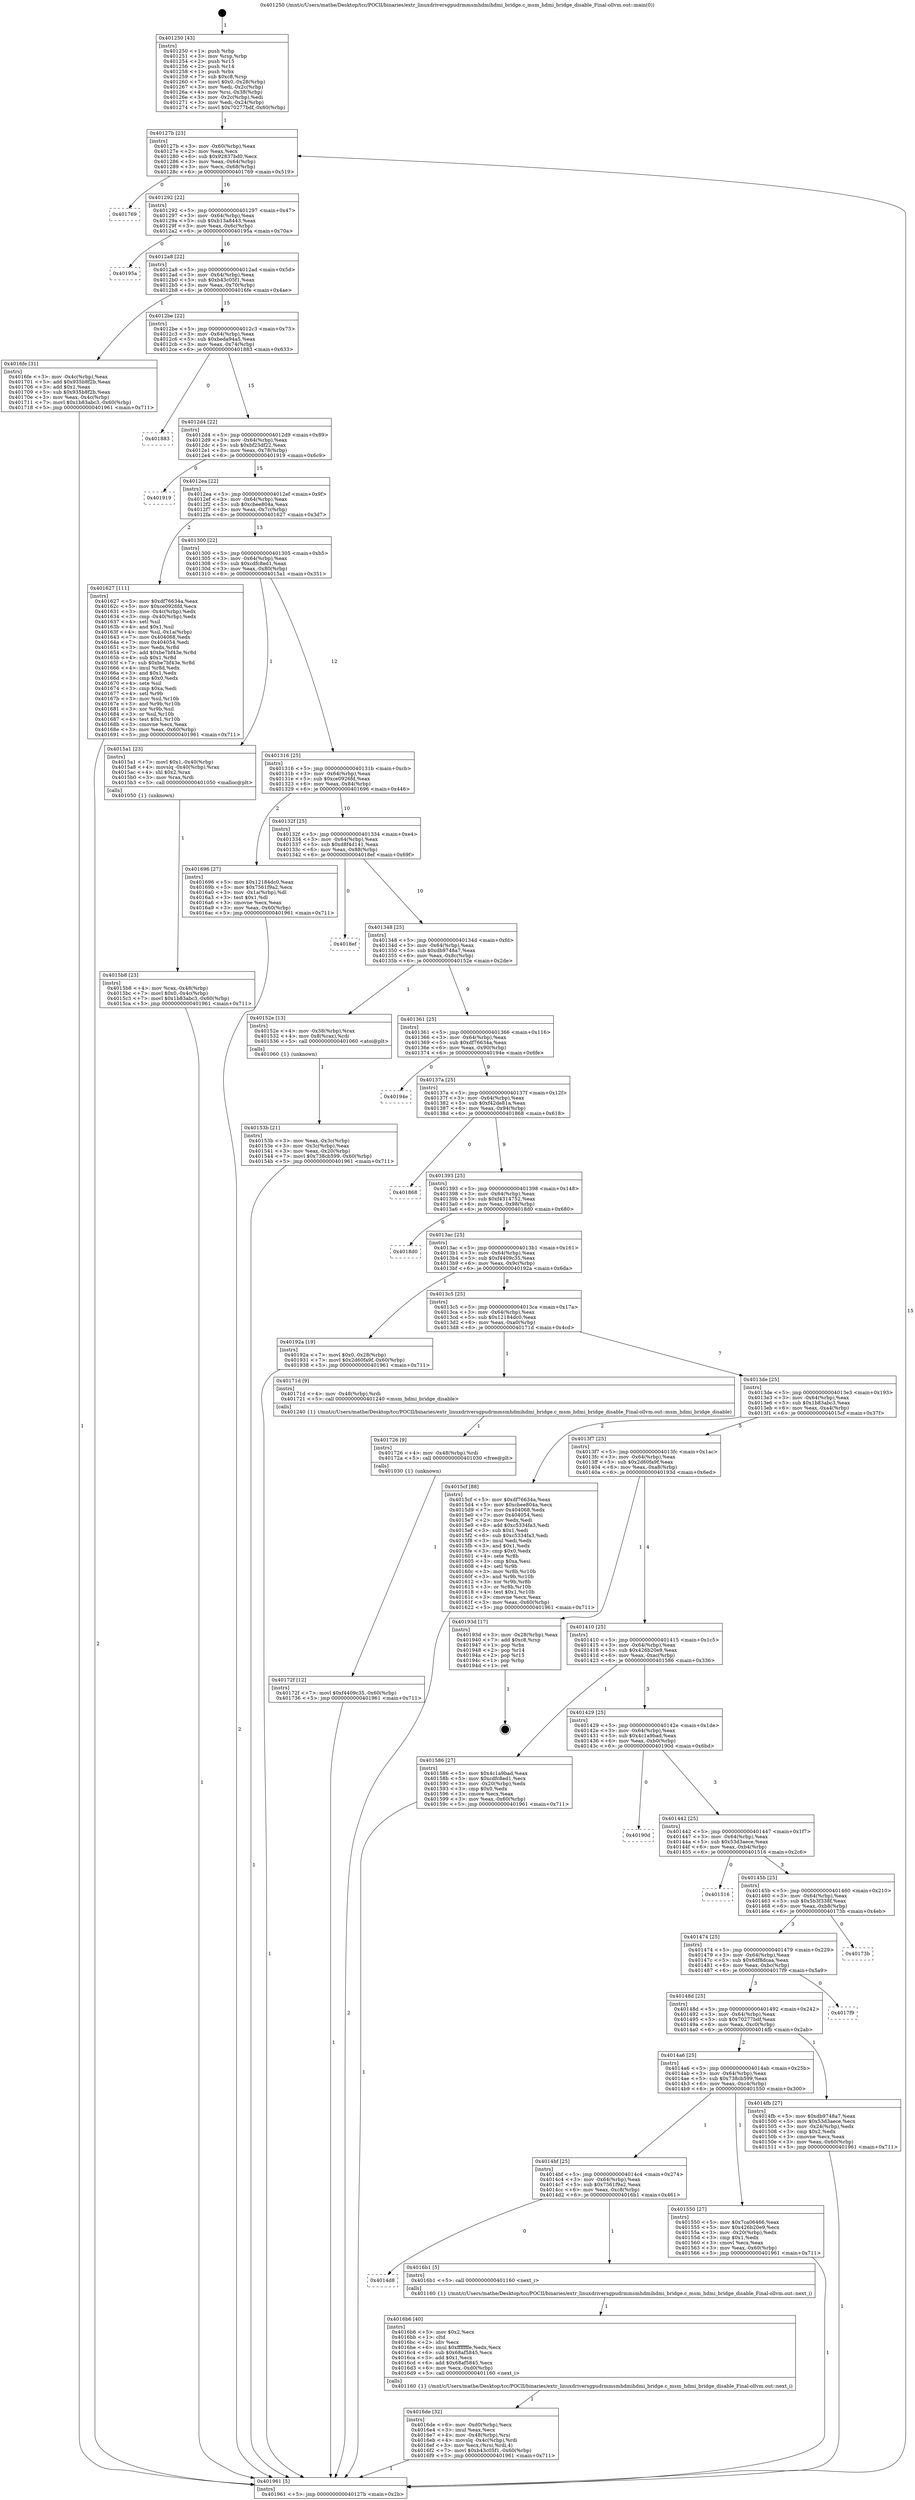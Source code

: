 digraph "0x401250" {
  label = "0x401250 (/mnt/c/Users/mathe/Desktop/tcc/POCII/binaries/extr_linuxdriversgpudrmmsmhdmihdmi_bridge.c_msm_hdmi_bridge_disable_Final-ollvm.out::main(0))"
  labelloc = "t"
  node[shape=record]

  Entry [label="",width=0.3,height=0.3,shape=circle,fillcolor=black,style=filled]
  "0x40127b" [label="{
     0x40127b [23]\l
     | [instrs]\l
     &nbsp;&nbsp;0x40127b \<+3\>: mov -0x60(%rbp),%eax\l
     &nbsp;&nbsp;0x40127e \<+2\>: mov %eax,%ecx\l
     &nbsp;&nbsp;0x401280 \<+6\>: sub $0x92837bd0,%ecx\l
     &nbsp;&nbsp;0x401286 \<+3\>: mov %eax,-0x64(%rbp)\l
     &nbsp;&nbsp;0x401289 \<+3\>: mov %ecx,-0x68(%rbp)\l
     &nbsp;&nbsp;0x40128c \<+6\>: je 0000000000401769 \<main+0x519\>\l
  }"]
  "0x401769" [label="{
     0x401769\l
  }", style=dashed]
  "0x401292" [label="{
     0x401292 [22]\l
     | [instrs]\l
     &nbsp;&nbsp;0x401292 \<+5\>: jmp 0000000000401297 \<main+0x47\>\l
     &nbsp;&nbsp;0x401297 \<+3\>: mov -0x64(%rbp),%eax\l
     &nbsp;&nbsp;0x40129a \<+5\>: sub $0xb13a8443,%eax\l
     &nbsp;&nbsp;0x40129f \<+3\>: mov %eax,-0x6c(%rbp)\l
     &nbsp;&nbsp;0x4012a2 \<+6\>: je 000000000040195a \<main+0x70a\>\l
  }"]
  Exit [label="",width=0.3,height=0.3,shape=circle,fillcolor=black,style=filled,peripheries=2]
  "0x40195a" [label="{
     0x40195a\l
  }", style=dashed]
  "0x4012a8" [label="{
     0x4012a8 [22]\l
     | [instrs]\l
     &nbsp;&nbsp;0x4012a8 \<+5\>: jmp 00000000004012ad \<main+0x5d\>\l
     &nbsp;&nbsp;0x4012ad \<+3\>: mov -0x64(%rbp),%eax\l
     &nbsp;&nbsp;0x4012b0 \<+5\>: sub $0xb43c05f1,%eax\l
     &nbsp;&nbsp;0x4012b5 \<+3\>: mov %eax,-0x70(%rbp)\l
     &nbsp;&nbsp;0x4012b8 \<+6\>: je 00000000004016fe \<main+0x4ae\>\l
  }"]
  "0x40172f" [label="{
     0x40172f [12]\l
     | [instrs]\l
     &nbsp;&nbsp;0x40172f \<+7\>: movl $0xf4409c35,-0x60(%rbp)\l
     &nbsp;&nbsp;0x401736 \<+5\>: jmp 0000000000401961 \<main+0x711\>\l
  }"]
  "0x4016fe" [label="{
     0x4016fe [31]\l
     | [instrs]\l
     &nbsp;&nbsp;0x4016fe \<+3\>: mov -0x4c(%rbp),%eax\l
     &nbsp;&nbsp;0x401701 \<+5\>: add $0x935b8f2b,%eax\l
     &nbsp;&nbsp;0x401706 \<+3\>: add $0x1,%eax\l
     &nbsp;&nbsp;0x401709 \<+5\>: sub $0x935b8f2b,%eax\l
     &nbsp;&nbsp;0x40170e \<+3\>: mov %eax,-0x4c(%rbp)\l
     &nbsp;&nbsp;0x401711 \<+7\>: movl $0x1b83abc3,-0x60(%rbp)\l
     &nbsp;&nbsp;0x401718 \<+5\>: jmp 0000000000401961 \<main+0x711\>\l
  }"]
  "0x4012be" [label="{
     0x4012be [22]\l
     | [instrs]\l
     &nbsp;&nbsp;0x4012be \<+5\>: jmp 00000000004012c3 \<main+0x73\>\l
     &nbsp;&nbsp;0x4012c3 \<+3\>: mov -0x64(%rbp),%eax\l
     &nbsp;&nbsp;0x4012c6 \<+5\>: sub $0xbeda94a5,%eax\l
     &nbsp;&nbsp;0x4012cb \<+3\>: mov %eax,-0x74(%rbp)\l
     &nbsp;&nbsp;0x4012ce \<+6\>: je 0000000000401883 \<main+0x633\>\l
  }"]
  "0x401726" [label="{
     0x401726 [9]\l
     | [instrs]\l
     &nbsp;&nbsp;0x401726 \<+4\>: mov -0x48(%rbp),%rdi\l
     &nbsp;&nbsp;0x40172a \<+5\>: call 0000000000401030 \<free@plt\>\l
     | [calls]\l
     &nbsp;&nbsp;0x401030 \{1\} (unknown)\l
  }"]
  "0x401883" [label="{
     0x401883\l
  }", style=dashed]
  "0x4012d4" [label="{
     0x4012d4 [22]\l
     | [instrs]\l
     &nbsp;&nbsp;0x4012d4 \<+5\>: jmp 00000000004012d9 \<main+0x89\>\l
     &nbsp;&nbsp;0x4012d9 \<+3\>: mov -0x64(%rbp),%eax\l
     &nbsp;&nbsp;0x4012dc \<+5\>: sub $0xbf23df22,%eax\l
     &nbsp;&nbsp;0x4012e1 \<+3\>: mov %eax,-0x78(%rbp)\l
     &nbsp;&nbsp;0x4012e4 \<+6\>: je 0000000000401919 \<main+0x6c9\>\l
  }"]
  "0x4016de" [label="{
     0x4016de [32]\l
     | [instrs]\l
     &nbsp;&nbsp;0x4016de \<+6\>: mov -0xd0(%rbp),%ecx\l
     &nbsp;&nbsp;0x4016e4 \<+3\>: imul %eax,%ecx\l
     &nbsp;&nbsp;0x4016e7 \<+4\>: mov -0x48(%rbp),%rsi\l
     &nbsp;&nbsp;0x4016eb \<+4\>: movslq -0x4c(%rbp),%rdi\l
     &nbsp;&nbsp;0x4016ef \<+3\>: mov %ecx,(%rsi,%rdi,4)\l
     &nbsp;&nbsp;0x4016f2 \<+7\>: movl $0xb43c05f1,-0x60(%rbp)\l
     &nbsp;&nbsp;0x4016f9 \<+5\>: jmp 0000000000401961 \<main+0x711\>\l
  }"]
  "0x401919" [label="{
     0x401919\l
  }", style=dashed]
  "0x4012ea" [label="{
     0x4012ea [22]\l
     | [instrs]\l
     &nbsp;&nbsp;0x4012ea \<+5\>: jmp 00000000004012ef \<main+0x9f\>\l
     &nbsp;&nbsp;0x4012ef \<+3\>: mov -0x64(%rbp),%eax\l
     &nbsp;&nbsp;0x4012f2 \<+5\>: sub $0xcbee804a,%eax\l
     &nbsp;&nbsp;0x4012f7 \<+3\>: mov %eax,-0x7c(%rbp)\l
     &nbsp;&nbsp;0x4012fa \<+6\>: je 0000000000401627 \<main+0x3d7\>\l
  }"]
  "0x4016b6" [label="{
     0x4016b6 [40]\l
     | [instrs]\l
     &nbsp;&nbsp;0x4016b6 \<+5\>: mov $0x2,%ecx\l
     &nbsp;&nbsp;0x4016bb \<+1\>: cltd\l
     &nbsp;&nbsp;0x4016bc \<+2\>: idiv %ecx\l
     &nbsp;&nbsp;0x4016be \<+6\>: imul $0xfffffffe,%edx,%ecx\l
     &nbsp;&nbsp;0x4016c4 \<+6\>: sub $0x68af5845,%ecx\l
     &nbsp;&nbsp;0x4016ca \<+3\>: add $0x1,%ecx\l
     &nbsp;&nbsp;0x4016cd \<+6\>: add $0x68af5845,%ecx\l
     &nbsp;&nbsp;0x4016d3 \<+6\>: mov %ecx,-0xd0(%rbp)\l
     &nbsp;&nbsp;0x4016d9 \<+5\>: call 0000000000401160 \<next_i\>\l
     | [calls]\l
     &nbsp;&nbsp;0x401160 \{1\} (/mnt/c/Users/mathe/Desktop/tcc/POCII/binaries/extr_linuxdriversgpudrmmsmhdmihdmi_bridge.c_msm_hdmi_bridge_disable_Final-ollvm.out::next_i)\l
  }"]
  "0x401627" [label="{
     0x401627 [111]\l
     | [instrs]\l
     &nbsp;&nbsp;0x401627 \<+5\>: mov $0xdf76634a,%eax\l
     &nbsp;&nbsp;0x40162c \<+5\>: mov $0xce0926fd,%ecx\l
     &nbsp;&nbsp;0x401631 \<+3\>: mov -0x4c(%rbp),%edx\l
     &nbsp;&nbsp;0x401634 \<+3\>: cmp -0x40(%rbp),%edx\l
     &nbsp;&nbsp;0x401637 \<+4\>: setl %sil\l
     &nbsp;&nbsp;0x40163b \<+4\>: and $0x1,%sil\l
     &nbsp;&nbsp;0x40163f \<+4\>: mov %sil,-0x1a(%rbp)\l
     &nbsp;&nbsp;0x401643 \<+7\>: mov 0x404068,%edx\l
     &nbsp;&nbsp;0x40164a \<+7\>: mov 0x404054,%edi\l
     &nbsp;&nbsp;0x401651 \<+3\>: mov %edx,%r8d\l
     &nbsp;&nbsp;0x401654 \<+7\>: add $0xbe7bf43e,%r8d\l
     &nbsp;&nbsp;0x40165b \<+4\>: sub $0x1,%r8d\l
     &nbsp;&nbsp;0x40165f \<+7\>: sub $0xbe7bf43e,%r8d\l
     &nbsp;&nbsp;0x401666 \<+4\>: imul %r8d,%edx\l
     &nbsp;&nbsp;0x40166a \<+3\>: and $0x1,%edx\l
     &nbsp;&nbsp;0x40166d \<+3\>: cmp $0x0,%edx\l
     &nbsp;&nbsp;0x401670 \<+4\>: sete %sil\l
     &nbsp;&nbsp;0x401674 \<+3\>: cmp $0xa,%edi\l
     &nbsp;&nbsp;0x401677 \<+4\>: setl %r9b\l
     &nbsp;&nbsp;0x40167b \<+3\>: mov %sil,%r10b\l
     &nbsp;&nbsp;0x40167e \<+3\>: and %r9b,%r10b\l
     &nbsp;&nbsp;0x401681 \<+3\>: xor %r9b,%sil\l
     &nbsp;&nbsp;0x401684 \<+3\>: or %sil,%r10b\l
     &nbsp;&nbsp;0x401687 \<+4\>: test $0x1,%r10b\l
     &nbsp;&nbsp;0x40168b \<+3\>: cmovne %ecx,%eax\l
     &nbsp;&nbsp;0x40168e \<+3\>: mov %eax,-0x60(%rbp)\l
     &nbsp;&nbsp;0x401691 \<+5\>: jmp 0000000000401961 \<main+0x711\>\l
  }"]
  "0x401300" [label="{
     0x401300 [22]\l
     | [instrs]\l
     &nbsp;&nbsp;0x401300 \<+5\>: jmp 0000000000401305 \<main+0xb5\>\l
     &nbsp;&nbsp;0x401305 \<+3\>: mov -0x64(%rbp),%eax\l
     &nbsp;&nbsp;0x401308 \<+5\>: sub $0xcdfc8ed1,%eax\l
     &nbsp;&nbsp;0x40130d \<+3\>: mov %eax,-0x80(%rbp)\l
     &nbsp;&nbsp;0x401310 \<+6\>: je 00000000004015a1 \<main+0x351\>\l
  }"]
  "0x4014d8" [label="{
     0x4014d8\l
  }", style=dashed]
  "0x4015a1" [label="{
     0x4015a1 [23]\l
     | [instrs]\l
     &nbsp;&nbsp;0x4015a1 \<+7\>: movl $0x1,-0x40(%rbp)\l
     &nbsp;&nbsp;0x4015a8 \<+4\>: movslq -0x40(%rbp),%rax\l
     &nbsp;&nbsp;0x4015ac \<+4\>: shl $0x2,%rax\l
     &nbsp;&nbsp;0x4015b0 \<+3\>: mov %rax,%rdi\l
     &nbsp;&nbsp;0x4015b3 \<+5\>: call 0000000000401050 \<malloc@plt\>\l
     | [calls]\l
     &nbsp;&nbsp;0x401050 \{1\} (unknown)\l
  }"]
  "0x401316" [label="{
     0x401316 [25]\l
     | [instrs]\l
     &nbsp;&nbsp;0x401316 \<+5\>: jmp 000000000040131b \<main+0xcb\>\l
     &nbsp;&nbsp;0x40131b \<+3\>: mov -0x64(%rbp),%eax\l
     &nbsp;&nbsp;0x40131e \<+5\>: sub $0xce0926fd,%eax\l
     &nbsp;&nbsp;0x401323 \<+6\>: mov %eax,-0x84(%rbp)\l
     &nbsp;&nbsp;0x401329 \<+6\>: je 0000000000401696 \<main+0x446\>\l
  }"]
  "0x4016b1" [label="{
     0x4016b1 [5]\l
     | [instrs]\l
     &nbsp;&nbsp;0x4016b1 \<+5\>: call 0000000000401160 \<next_i\>\l
     | [calls]\l
     &nbsp;&nbsp;0x401160 \{1\} (/mnt/c/Users/mathe/Desktop/tcc/POCII/binaries/extr_linuxdriversgpudrmmsmhdmihdmi_bridge.c_msm_hdmi_bridge_disable_Final-ollvm.out::next_i)\l
  }"]
  "0x401696" [label="{
     0x401696 [27]\l
     | [instrs]\l
     &nbsp;&nbsp;0x401696 \<+5\>: mov $0x12184dc0,%eax\l
     &nbsp;&nbsp;0x40169b \<+5\>: mov $0x7561f9a2,%ecx\l
     &nbsp;&nbsp;0x4016a0 \<+3\>: mov -0x1a(%rbp),%dl\l
     &nbsp;&nbsp;0x4016a3 \<+3\>: test $0x1,%dl\l
     &nbsp;&nbsp;0x4016a6 \<+3\>: cmovne %ecx,%eax\l
     &nbsp;&nbsp;0x4016a9 \<+3\>: mov %eax,-0x60(%rbp)\l
     &nbsp;&nbsp;0x4016ac \<+5\>: jmp 0000000000401961 \<main+0x711\>\l
  }"]
  "0x40132f" [label="{
     0x40132f [25]\l
     | [instrs]\l
     &nbsp;&nbsp;0x40132f \<+5\>: jmp 0000000000401334 \<main+0xe4\>\l
     &nbsp;&nbsp;0x401334 \<+3\>: mov -0x64(%rbp),%eax\l
     &nbsp;&nbsp;0x401337 \<+5\>: sub $0xd8f4d141,%eax\l
     &nbsp;&nbsp;0x40133c \<+6\>: mov %eax,-0x88(%rbp)\l
     &nbsp;&nbsp;0x401342 \<+6\>: je 00000000004018ef \<main+0x69f\>\l
  }"]
  "0x4015b8" [label="{
     0x4015b8 [23]\l
     | [instrs]\l
     &nbsp;&nbsp;0x4015b8 \<+4\>: mov %rax,-0x48(%rbp)\l
     &nbsp;&nbsp;0x4015bc \<+7\>: movl $0x0,-0x4c(%rbp)\l
     &nbsp;&nbsp;0x4015c3 \<+7\>: movl $0x1b83abc3,-0x60(%rbp)\l
     &nbsp;&nbsp;0x4015ca \<+5\>: jmp 0000000000401961 \<main+0x711\>\l
  }"]
  "0x4018ef" [label="{
     0x4018ef\l
  }", style=dashed]
  "0x401348" [label="{
     0x401348 [25]\l
     | [instrs]\l
     &nbsp;&nbsp;0x401348 \<+5\>: jmp 000000000040134d \<main+0xfd\>\l
     &nbsp;&nbsp;0x40134d \<+3\>: mov -0x64(%rbp),%eax\l
     &nbsp;&nbsp;0x401350 \<+5\>: sub $0xdb9748a7,%eax\l
     &nbsp;&nbsp;0x401355 \<+6\>: mov %eax,-0x8c(%rbp)\l
     &nbsp;&nbsp;0x40135b \<+6\>: je 000000000040152e \<main+0x2de\>\l
  }"]
  "0x4014bf" [label="{
     0x4014bf [25]\l
     | [instrs]\l
     &nbsp;&nbsp;0x4014bf \<+5\>: jmp 00000000004014c4 \<main+0x274\>\l
     &nbsp;&nbsp;0x4014c4 \<+3\>: mov -0x64(%rbp),%eax\l
     &nbsp;&nbsp;0x4014c7 \<+5\>: sub $0x7561f9a2,%eax\l
     &nbsp;&nbsp;0x4014cc \<+6\>: mov %eax,-0xc8(%rbp)\l
     &nbsp;&nbsp;0x4014d2 \<+6\>: je 00000000004016b1 \<main+0x461\>\l
  }"]
  "0x40152e" [label="{
     0x40152e [13]\l
     | [instrs]\l
     &nbsp;&nbsp;0x40152e \<+4\>: mov -0x38(%rbp),%rax\l
     &nbsp;&nbsp;0x401532 \<+4\>: mov 0x8(%rax),%rdi\l
     &nbsp;&nbsp;0x401536 \<+5\>: call 0000000000401060 \<atoi@plt\>\l
     | [calls]\l
     &nbsp;&nbsp;0x401060 \{1\} (unknown)\l
  }"]
  "0x401361" [label="{
     0x401361 [25]\l
     | [instrs]\l
     &nbsp;&nbsp;0x401361 \<+5\>: jmp 0000000000401366 \<main+0x116\>\l
     &nbsp;&nbsp;0x401366 \<+3\>: mov -0x64(%rbp),%eax\l
     &nbsp;&nbsp;0x401369 \<+5\>: sub $0xdf76634a,%eax\l
     &nbsp;&nbsp;0x40136e \<+6\>: mov %eax,-0x90(%rbp)\l
     &nbsp;&nbsp;0x401374 \<+6\>: je 000000000040194e \<main+0x6fe\>\l
  }"]
  "0x401550" [label="{
     0x401550 [27]\l
     | [instrs]\l
     &nbsp;&nbsp;0x401550 \<+5\>: mov $0x7ca06466,%eax\l
     &nbsp;&nbsp;0x401555 \<+5\>: mov $0x426b20e9,%ecx\l
     &nbsp;&nbsp;0x40155a \<+3\>: mov -0x20(%rbp),%edx\l
     &nbsp;&nbsp;0x40155d \<+3\>: cmp $0x1,%edx\l
     &nbsp;&nbsp;0x401560 \<+3\>: cmovl %ecx,%eax\l
     &nbsp;&nbsp;0x401563 \<+3\>: mov %eax,-0x60(%rbp)\l
     &nbsp;&nbsp;0x401566 \<+5\>: jmp 0000000000401961 \<main+0x711\>\l
  }"]
  "0x40194e" [label="{
     0x40194e\l
  }", style=dashed]
  "0x40137a" [label="{
     0x40137a [25]\l
     | [instrs]\l
     &nbsp;&nbsp;0x40137a \<+5\>: jmp 000000000040137f \<main+0x12f\>\l
     &nbsp;&nbsp;0x40137f \<+3\>: mov -0x64(%rbp),%eax\l
     &nbsp;&nbsp;0x401382 \<+5\>: sub $0xf42de81a,%eax\l
     &nbsp;&nbsp;0x401387 \<+6\>: mov %eax,-0x94(%rbp)\l
     &nbsp;&nbsp;0x40138d \<+6\>: je 0000000000401868 \<main+0x618\>\l
  }"]
  "0x40153b" [label="{
     0x40153b [21]\l
     | [instrs]\l
     &nbsp;&nbsp;0x40153b \<+3\>: mov %eax,-0x3c(%rbp)\l
     &nbsp;&nbsp;0x40153e \<+3\>: mov -0x3c(%rbp),%eax\l
     &nbsp;&nbsp;0x401541 \<+3\>: mov %eax,-0x20(%rbp)\l
     &nbsp;&nbsp;0x401544 \<+7\>: movl $0x738cb599,-0x60(%rbp)\l
     &nbsp;&nbsp;0x40154b \<+5\>: jmp 0000000000401961 \<main+0x711\>\l
  }"]
  "0x401868" [label="{
     0x401868\l
  }", style=dashed]
  "0x401393" [label="{
     0x401393 [25]\l
     | [instrs]\l
     &nbsp;&nbsp;0x401393 \<+5\>: jmp 0000000000401398 \<main+0x148\>\l
     &nbsp;&nbsp;0x401398 \<+3\>: mov -0x64(%rbp),%eax\l
     &nbsp;&nbsp;0x40139b \<+5\>: sub $0xf4314752,%eax\l
     &nbsp;&nbsp;0x4013a0 \<+6\>: mov %eax,-0x98(%rbp)\l
     &nbsp;&nbsp;0x4013a6 \<+6\>: je 00000000004018d0 \<main+0x680\>\l
  }"]
  "0x401250" [label="{
     0x401250 [43]\l
     | [instrs]\l
     &nbsp;&nbsp;0x401250 \<+1\>: push %rbp\l
     &nbsp;&nbsp;0x401251 \<+3\>: mov %rsp,%rbp\l
     &nbsp;&nbsp;0x401254 \<+2\>: push %r15\l
     &nbsp;&nbsp;0x401256 \<+2\>: push %r14\l
     &nbsp;&nbsp;0x401258 \<+1\>: push %rbx\l
     &nbsp;&nbsp;0x401259 \<+7\>: sub $0xc8,%rsp\l
     &nbsp;&nbsp;0x401260 \<+7\>: movl $0x0,-0x28(%rbp)\l
     &nbsp;&nbsp;0x401267 \<+3\>: mov %edi,-0x2c(%rbp)\l
     &nbsp;&nbsp;0x40126a \<+4\>: mov %rsi,-0x38(%rbp)\l
     &nbsp;&nbsp;0x40126e \<+3\>: mov -0x2c(%rbp),%edi\l
     &nbsp;&nbsp;0x401271 \<+3\>: mov %edi,-0x24(%rbp)\l
     &nbsp;&nbsp;0x401274 \<+7\>: movl $0x70277bdf,-0x60(%rbp)\l
  }"]
  "0x4018d0" [label="{
     0x4018d0\l
  }", style=dashed]
  "0x4013ac" [label="{
     0x4013ac [25]\l
     | [instrs]\l
     &nbsp;&nbsp;0x4013ac \<+5\>: jmp 00000000004013b1 \<main+0x161\>\l
     &nbsp;&nbsp;0x4013b1 \<+3\>: mov -0x64(%rbp),%eax\l
     &nbsp;&nbsp;0x4013b4 \<+5\>: sub $0xf4409c35,%eax\l
     &nbsp;&nbsp;0x4013b9 \<+6\>: mov %eax,-0x9c(%rbp)\l
     &nbsp;&nbsp;0x4013bf \<+6\>: je 000000000040192a \<main+0x6da\>\l
  }"]
  "0x401961" [label="{
     0x401961 [5]\l
     | [instrs]\l
     &nbsp;&nbsp;0x401961 \<+5\>: jmp 000000000040127b \<main+0x2b\>\l
  }"]
  "0x40192a" [label="{
     0x40192a [19]\l
     | [instrs]\l
     &nbsp;&nbsp;0x40192a \<+7\>: movl $0x0,-0x28(%rbp)\l
     &nbsp;&nbsp;0x401931 \<+7\>: movl $0x2d60fa9f,-0x60(%rbp)\l
     &nbsp;&nbsp;0x401938 \<+5\>: jmp 0000000000401961 \<main+0x711\>\l
  }"]
  "0x4013c5" [label="{
     0x4013c5 [25]\l
     | [instrs]\l
     &nbsp;&nbsp;0x4013c5 \<+5\>: jmp 00000000004013ca \<main+0x17a\>\l
     &nbsp;&nbsp;0x4013ca \<+3\>: mov -0x64(%rbp),%eax\l
     &nbsp;&nbsp;0x4013cd \<+5\>: sub $0x12184dc0,%eax\l
     &nbsp;&nbsp;0x4013d2 \<+6\>: mov %eax,-0xa0(%rbp)\l
     &nbsp;&nbsp;0x4013d8 \<+6\>: je 000000000040171d \<main+0x4cd\>\l
  }"]
  "0x4014a6" [label="{
     0x4014a6 [25]\l
     | [instrs]\l
     &nbsp;&nbsp;0x4014a6 \<+5\>: jmp 00000000004014ab \<main+0x25b\>\l
     &nbsp;&nbsp;0x4014ab \<+3\>: mov -0x64(%rbp),%eax\l
     &nbsp;&nbsp;0x4014ae \<+5\>: sub $0x738cb599,%eax\l
     &nbsp;&nbsp;0x4014b3 \<+6\>: mov %eax,-0xc4(%rbp)\l
     &nbsp;&nbsp;0x4014b9 \<+6\>: je 0000000000401550 \<main+0x300\>\l
  }"]
  "0x40171d" [label="{
     0x40171d [9]\l
     | [instrs]\l
     &nbsp;&nbsp;0x40171d \<+4\>: mov -0x48(%rbp),%rdi\l
     &nbsp;&nbsp;0x401721 \<+5\>: call 0000000000401240 \<msm_hdmi_bridge_disable\>\l
     | [calls]\l
     &nbsp;&nbsp;0x401240 \{1\} (/mnt/c/Users/mathe/Desktop/tcc/POCII/binaries/extr_linuxdriversgpudrmmsmhdmihdmi_bridge.c_msm_hdmi_bridge_disable_Final-ollvm.out::msm_hdmi_bridge_disable)\l
  }"]
  "0x4013de" [label="{
     0x4013de [25]\l
     | [instrs]\l
     &nbsp;&nbsp;0x4013de \<+5\>: jmp 00000000004013e3 \<main+0x193\>\l
     &nbsp;&nbsp;0x4013e3 \<+3\>: mov -0x64(%rbp),%eax\l
     &nbsp;&nbsp;0x4013e6 \<+5\>: sub $0x1b83abc3,%eax\l
     &nbsp;&nbsp;0x4013eb \<+6\>: mov %eax,-0xa4(%rbp)\l
     &nbsp;&nbsp;0x4013f1 \<+6\>: je 00000000004015cf \<main+0x37f\>\l
  }"]
  "0x4014fb" [label="{
     0x4014fb [27]\l
     | [instrs]\l
     &nbsp;&nbsp;0x4014fb \<+5\>: mov $0xdb9748a7,%eax\l
     &nbsp;&nbsp;0x401500 \<+5\>: mov $0x53d3aece,%ecx\l
     &nbsp;&nbsp;0x401505 \<+3\>: mov -0x24(%rbp),%edx\l
     &nbsp;&nbsp;0x401508 \<+3\>: cmp $0x2,%edx\l
     &nbsp;&nbsp;0x40150b \<+3\>: cmovne %ecx,%eax\l
     &nbsp;&nbsp;0x40150e \<+3\>: mov %eax,-0x60(%rbp)\l
     &nbsp;&nbsp;0x401511 \<+5\>: jmp 0000000000401961 \<main+0x711\>\l
  }"]
  "0x4015cf" [label="{
     0x4015cf [88]\l
     | [instrs]\l
     &nbsp;&nbsp;0x4015cf \<+5\>: mov $0xdf76634a,%eax\l
     &nbsp;&nbsp;0x4015d4 \<+5\>: mov $0xcbee804a,%ecx\l
     &nbsp;&nbsp;0x4015d9 \<+7\>: mov 0x404068,%edx\l
     &nbsp;&nbsp;0x4015e0 \<+7\>: mov 0x404054,%esi\l
     &nbsp;&nbsp;0x4015e7 \<+2\>: mov %edx,%edi\l
     &nbsp;&nbsp;0x4015e9 \<+6\>: add $0xc5334fa3,%edi\l
     &nbsp;&nbsp;0x4015ef \<+3\>: sub $0x1,%edi\l
     &nbsp;&nbsp;0x4015f2 \<+6\>: sub $0xc5334fa3,%edi\l
     &nbsp;&nbsp;0x4015f8 \<+3\>: imul %edi,%edx\l
     &nbsp;&nbsp;0x4015fb \<+3\>: and $0x1,%edx\l
     &nbsp;&nbsp;0x4015fe \<+3\>: cmp $0x0,%edx\l
     &nbsp;&nbsp;0x401601 \<+4\>: sete %r8b\l
     &nbsp;&nbsp;0x401605 \<+3\>: cmp $0xa,%esi\l
     &nbsp;&nbsp;0x401608 \<+4\>: setl %r9b\l
     &nbsp;&nbsp;0x40160c \<+3\>: mov %r8b,%r10b\l
     &nbsp;&nbsp;0x40160f \<+3\>: and %r9b,%r10b\l
     &nbsp;&nbsp;0x401612 \<+3\>: xor %r9b,%r8b\l
     &nbsp;&nbsp;0x401615 \<+3\>: or %r8b,%r10b\l
     &nbsp;&nbsp;0x401618 \<+4\>: test $0x1,%r10b\l
     &nbsp;&nbsp;0x40161c \<+3\>: cmovne %ecx,%eax\l
     &nbsp;&nbsp;0x40161f \<+3\>: mov %eax,-0x60(%rbp)\l
     &nbsp;&nbsp;0x401622 \<+5\>: jmp 0000000000401961 \<main+0x711\>\l
  }"]
  "0x4013f7" [label="{
     0x4013f7 [25]\l
     | [instrs]\l
     &nbsp;&nbsp;0x4013f7 \<+5\>: jmp 00000000004013fc \<main+0x1ac\>\l
     &nbsp;&nbsp;0x4013fc \<+3\>: mov -0x64(%rbp),%eax\l
     &nbsp;&nbsp;0x4013ff \<+5\>: sub $0x2d60fa9f,%eax\l
     &nbsp;&nbsp;0x401404 \<+6\>: mov %eax,-0xa8(%rbp)\l
     &nbsp;&nbsp;0x40140a \<+6\>: je 000000000040193d \<main+0x6ed\>\l
  }"]
  "0x40148d" [label="{
     0x40148d [25]\l
     | [instrs]\l
     &nbsp;&nbsp;0x40148d \<+5\>: jmp 0000000000401492 \<main+0x242\>\l
     &nbsp;&nbsp;0x401492 \<+3\>: mov -0x64(%rbp),%eax\l
     &nbsp;&nbsp;0x401495 \<+5\>: sub $0x70277bdf,%eax\l
     &nbsp;&nbsp;0x40149a \<+6\>: mov %eax,-0xc0(%rbp)\l
     &nbsp;&nbsp;0x4014a0 \<+6\>: je 00000000004014fb \<main+0x2ab\>\l
  }"]
  "0x40193d" [label="{
     0x40193d [17]\l
     | [instrs]\l
     &nbsp;&nbsp;0x40193d \<+3\>: mov -0x28(%rbp),%eax\l
     &nbsp;&nbsp;0x401940 \<+7\>: add $0xc8,%rsp\l
     &nbsp;&nbsp;0x401947 \<+1\>: pop %rbx\l
     &nbsp;&nbsp;0x401948 \<+2\>: pop %r14\l
     &nbsp;&nbsp;0x40194a \<+2\>: pop %r15\l
     &nbsp;&nbsp;0x40194c \<+1\>: pop %rbp\l
     &nbsp;&nbsp;0x40194d \<+1\>: ret\l
  }"]
  "0x401410" [label="{
     0x401410 [25]\l
     | [instrs]\l
     &nbsp;&nbsp;0x401410 \<+5\>: jmp 0000000000401415 \<main+0x1c5\>\l
     &nbsp;&nbsp;0x401415 \<+3\>: mov -0x64(%rbp),%eax\l
     &nbsp;&nbsp;0x401418 \<+5\>: sub $0x426b20e9,%eax\l
     &nbsp;&nbsp;0x40141d \<+6\>: mov %eax,-0xac(%rbp)\l
     &nbsp;&nbsp;0x401423 \<+6\>: je 0000000000401586 \<main+0x336\>\l
  }"]
  "0x4017f9" [label="{
     0x4017f9\l
  }", style=dashed]
  "0x401586" [label="{
     0x401586 [27]\l
     | [instrs]\l
     &nbsp;&nbsp;0x401586 \<+5\>: mov $0x4c1a9bad,%eax\l
     &nbsp;&nbsp;0x40158b \<+5\>: mov $0xcdfc8ed1,%ecx\l
     &nbsp;&nbsp;0x401590 \<+3\>: mov -0x20(%rbp),%edx\l
     &nbsp;&nbsp;0x401593 \<+3\>: cmp $0x0,%edx\l
     &nbsp;&nbsp;0x401596 \<+3\>: cmove %ecx,%eax\l
     &nbsp;&nbsp;0x401599 \<+3\>: mov %eax,-0x60(%rbp)\l
     &nbsp;&nbsp;0x40159c \<+5\>: jmp 0000000000401961 \<main+0x711\>\l
  }"]
  "0x401429" [label="{
     0x401429 [25]\l
     | [instrs]\l
     &nbsp;&nbsp;0x401429 \<+5\>: jmp 000000000040142e \<main+0x1de\>\l
     &nbsp;&nbsp;0x40142e \<+3\>: mov -0x64(%rbp),%eax\l
     &nbsp;&nbsp;0x401431 \<+5\>: sub $0x4c1a9bad,%eax\l
     &nbsp;&nbsp;0x401436 \<+6\>: mov %eax,-0xb0(%rbp)\l
     &nbsp;&nbsp;0x40143c \<+6\>: je 000000000040190d \<main+0x6bd\>\l
  }"]
  "0x401474" [label="{
     0x401474 [25]\l
     | [instrs]\l
     &nbsp;&nbsp;0x401474 \<+5\>: jmp 0000000000401479 \<main+0x229\>\l
     &nbsp;&nbsp;0x401479 \<+3\>: mov -0x64(%rbp),%eax\l
     &nbsp;&nbsp;0x40147c \<+5\>: sub $0x6df8dcaa,%eax\l
     &nbsp;&nbsp;0x401481 \<+6\>: mov %eax,-0xbc(%rbp)\l
     &nbsp;&nbsp;0x401487 \<+6\>: je 00000000004017f9 \<main+0x5a9\>\l
  }"]
  "0x40190d" [label="{
     0x40190d\l
  }", style=dashed]
  "0x401442" [label="{
     0x401442 [25]\l
     | [instrs]\l
     &nbsp;&nbsp;0x401442 \<+5\>: jmp 0000000000401447 \<main+0x1f7\>\l
     &nbsp;&nbsp;0x401447 \<+3\>: mov -0x64(%rbp),%eax\l
     &nbsp;&nbsp;0x40144a \<+5\>: sub $0x53d3aece,%eax\l
     &nbsp;&nbsp;0x40144f \<+6\>: mov %eax,-0xb4(%rbp)\l
     &nbsp;&nbsp;0x401455 \<+6\>: je 0000000000401516 \<main+0x2c6\>\l
  }"]
  "0x40173b" [label="{
     0x40173b\l
  }", style=dashed]
  "0x401516" [label="{
     0x401516\l
  }", style=dashed]
  "0x40145b" [label="{
     0x40145b [25]\l
     | [instrs]\l
     &nbsp;&nbsp;0x40145b \<+5\>: jmp 0000000000401460 \<main+0x210\>\l
     &nbsp;&nbsp;0x401460 \<+3\>: mov -0x64(%rbp),%eax\l
     &nbsp;&nbsp;0x401463 \<+5\>: sub $0x5b3f338f,%eax\l
     &nbsp;&nbsp;0x401468 \<+6\>: mov %eax,-0xb8(%rbp)\l
     &nbsp;&nbsp;0x40146e \<+6\>: je 000000000040173b \<main+0x4eb\>\l
  }"]
  Entry -> "0x401250" [label=" 1"]
  "0x40127b" -> "0x401769" [label=" 0"]
  "0x40127b" -> "0x401292" [label=" 16"]
  "0x40193d" -> Exit [label=" 1"]
  "0x401292" -> "0x40195a" [label=" 0"]
  "0x401292" -> "0x4012a8" [label=" 16"]
  "0x40192a" -> "0x401961" [label=" 1"]
  "0x4012a8" -> "0x4016fe" [label=" 1"]
  "0x4012a8" -> "0x4012be" [label=" 15"]
  "0x40172f" -> "0x401961" [label=" 1"]
  "0x4012be" -> "0x401883" [label=" 0"]
  "0x4012be" -> "0x4012d4" [label=" 15"]
  "0x401726" -> "0x40172f" [label=" 1"]
  "0x4012d4" -> "0x401919" [label=" 0"]
  "0x4012d4" -> "0x4012ea" [label=" 15"]
  "0x40171d" -> "0x401726" [label=" 1"]
  "0x4012ea" -> "0x401627" [label=" 2"]
  "0x4012ea" -> "0x401300" [label=" 13"]
  "0x4016fe" -> "0x401961" [label=" 1"]
  "0x401300" -> "0x4015a1" [label=" 1"]
  "0x401300" -> "0x401316" [label=" 12"]
  "0x4016de" -> "0x401961" [label=" 1"]
  "0x401316" -> "0x401696" [label=" 2"]
  "0x401316" -> "0x40132f" [label=" 10"]
  "0x4016b6" -> "0x4016de" [label=" 1"]
  "0x40132f" -> "0x4018ef" [label=" 0"]
  "0x40132f" -> "0x401348" [label=" 10"]
  "0x4014bf" -> "0x4014d8" [label=" 0"]
  "0x401348" -> "0x40152e" [label=" 1"]
  "0x401348" -> "0x401361" [label=" 9"]
  "0x4014bf" -> "0x4016b1" [label=" 1"]
  "0x401361" -> "0x40194e" [label=" 0"]
  "0x401361" -> "0x40137a" [label=" 9"]
  "0x4016b1" -> "0x4016b6" [label=" 1"]
  "0x40137a" -> "0x401868" [label=" 0"]
  "0x40137a" -> "0x401393" [label=" 9"]
  "0x401627" -> "0x401961" [label=" 2"]
  "0x401393" -> "0x4018d0" [label=" 0"]
  "0x401393" -> "0x4013ac" [label=" 9"]
  "0x4015cf" -> "0x401961" [label=" 2"]
  "0x4013ac" -> "0x40192a" [label=" 1"]
  "0x4013ac" -> "0x4013c5" [label=" 8"]
  "0x4015b8" -> "0x401961" [label=" 1"]
  "0x4013c5" -> "0x40171d" [label=" 1"]
  "0x4013c5" -> "0x4013de" [label=" 7"]
  "0x4015a1" -> "0x4015b8" [label=" 1"]
  "0x4013de" -> "0x4015cf" [label=" 2"]
  "0x4013de" -> "0x4013f7" [label=" 5"]
  "0x401586" -> "0x401961" [label=" 1"]
  "0x4013f7" -> "0x40193d" [label=" 1"]
  "0x4013f7" -> "0x401410" [label=" 4"]
  "0x4014a6" -> "0x4014bf" [label=" 1"]
  "0x401410" -> "0x401586" [label=" 1"]
  "0x401410" -> "0x401429" [label=" 3"]
  "0x4014a6" -> "0x401550" [label=" 1"]
  "0x401429" -> "0x40190d" [label=" 0"]
  "0x401429" -> "0x401442" [label=" 3"]
  "0x40153b" -> "0x401961" [label=" 1"]
  "0x401442" -> "0x401516" [label=" 0"]
  "0x401442" -> "0x40145b" [label=" 3"]
  "0x40152e" -> "0x40153b" [label=" 1"]
  "0x40145b" -> "0x40173b" [label=" 0"]
  "0x40145b" -> "0x401474" [label=" 3"]
  "0x401696" -> "0x401961" [label=" 2"]
  "0x401474" -> "0x4017f9" [label=" 0"]
  "0x401474" -> "0x40148d" [label=" 3"]
  "0x401550" -> "0x401961" [label=" 1"]
  "0x40148d" -> "0x4014fb" [label=" 1"]
  "0x40148d" -> "0x4014a6" [label=" 2"]
  "0x4014fb" -> "0x401961" [label=" 1"]
  "0x401250" -> "0x40127b" [label=" 1"]
  "0x401961" -> "0x40127b" [label=" 15"]
}
